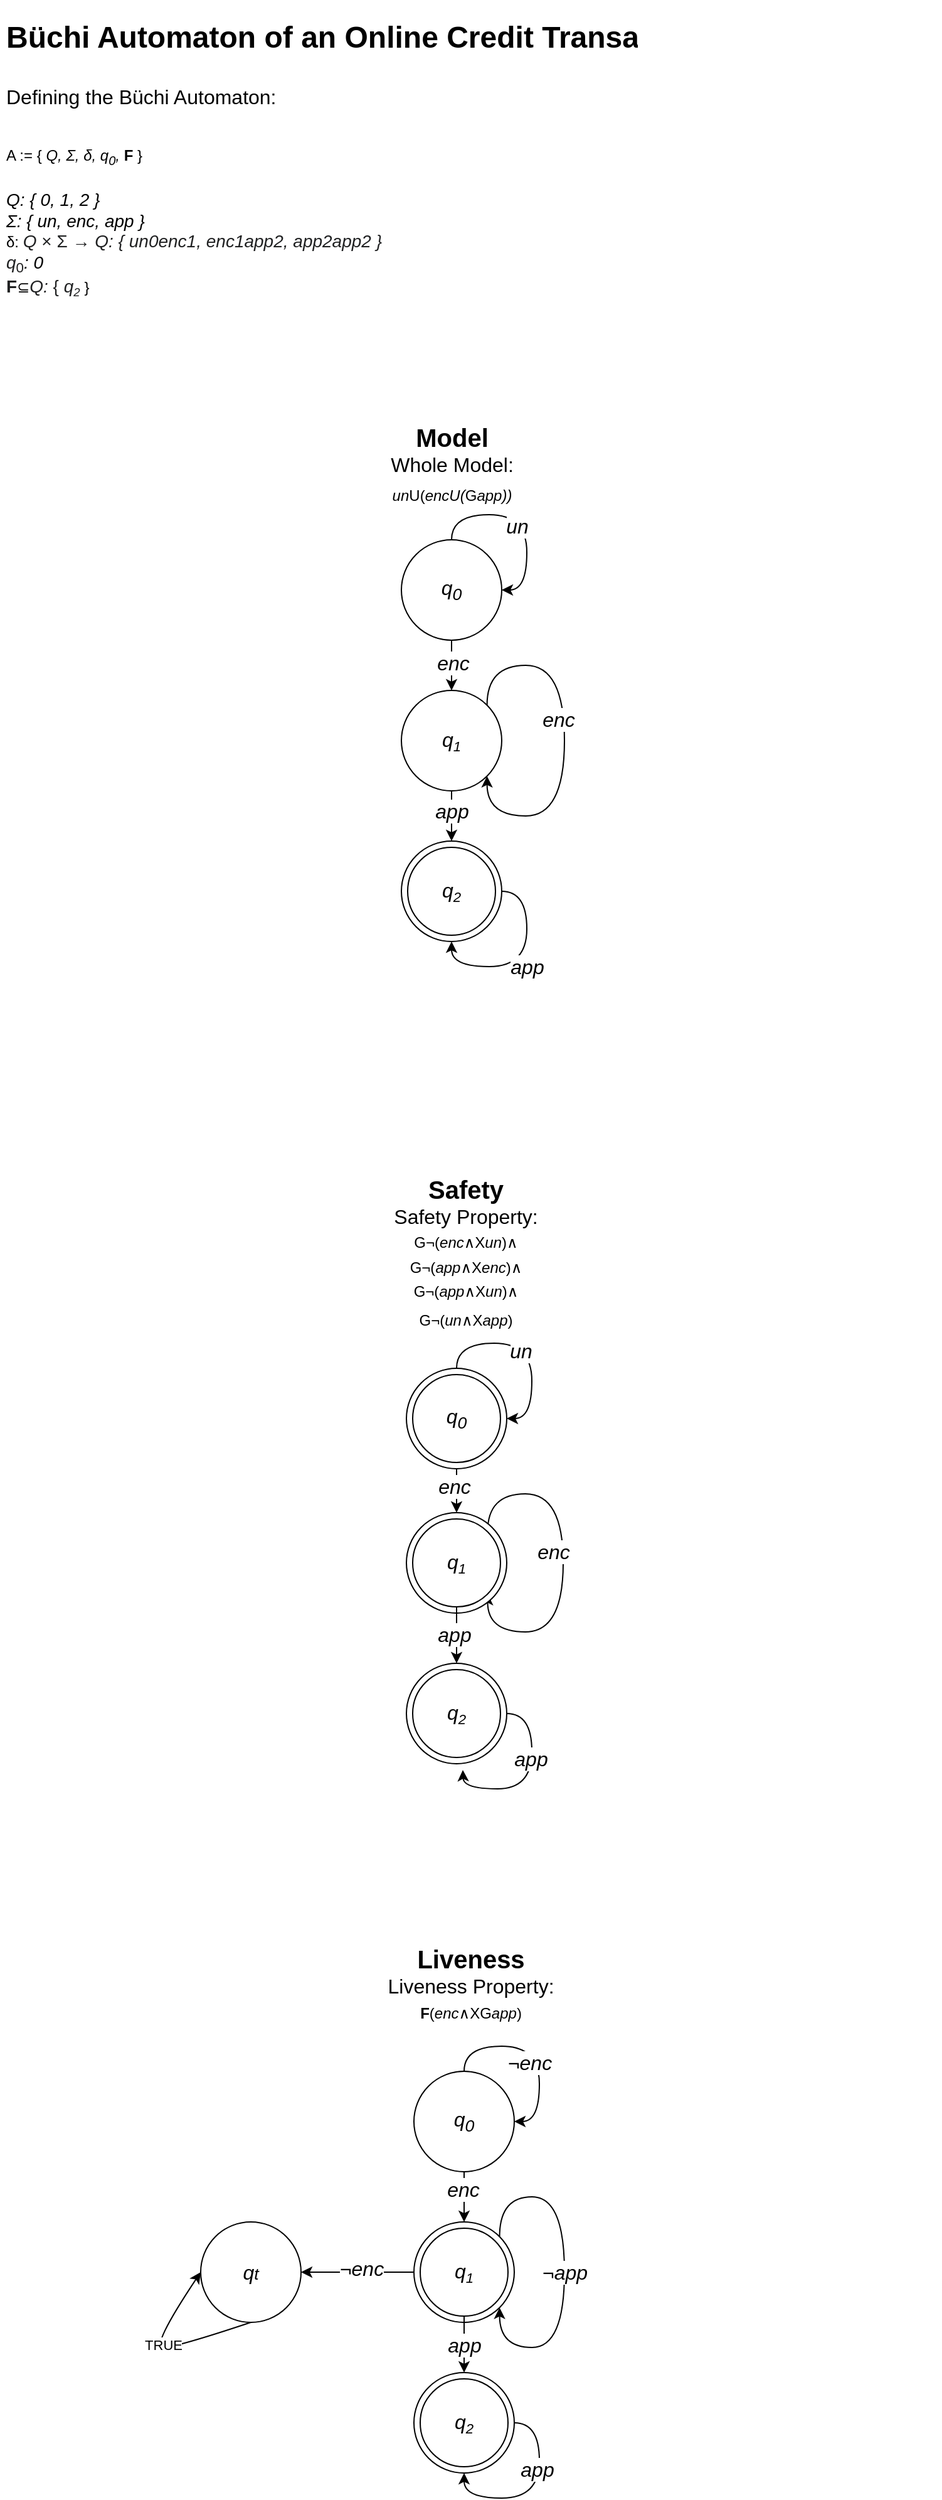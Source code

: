 <mxfile version="20.8.22" type="github">
  <diagram name="Page-1" id="xR51gsvur97eCKODgOBL">
    <mxGraphModel dx="954" dy="560" grid="1" gridSize="10" guides="1" tooltips="1" connect="1" arrows="1" fold="1" page="1" pageScale="1" pageWidth="850" pageHeight="1100" math="0" shadow="0">
      <root>
        <mxCell id="0" />
        <mxCell id="1" parent="0" />
        <mxCell id="qmPyTNHQybEkA9Gj_RSF-1" value="&lt;h1&gt;&lt;span style=&quot;background-color: initial;&quot;&gt;Büchi Automaton of an Online Credit Transaction&lt;/span&gt;&lt;/h1&gt;&lt;h1&gt;&lt;span style=&quot;background-color: initial;&quot;&gt;&lt;span style=&quot;font-weight: normal;&quot;&gt;&lt;font style=&quot;font-size: 16px;&quot;&gt;Defining the Büchi Automaton:&lt;/font&gt;&lt;/span&gt;&lt;/span&gt;&lt;/h1&gt;&lt;h1&gt;&lt;span style=&quot;background-color: initial; font-size: 12px;&quot;&gt;&lt;span style=&quot;font-weight: normal;&quot;&gt;A := { &lt;/span&gt;&lt;i style=&quot;font-weight: normal;&quot;&gt;Q, Σ, δ, q&lt;sub&gt;0&lt;/sub&gt;, &lt;/i&gt;F &lt;span style=&quot;font-weight: normal;&quot;&gt;}&lt;/span&gt;&lt;/span&gt;&lt;br&gt;&lt;/h1&gt;&lt;div style=&quot;font-size: 14px;&quot;&gt;&lt;i style=&quot;&quot;&gt;&lt;font style=&quot;font-size: 14px;&quot;&gt;Q: { 0, 1, 2 }&lt;/font&gt;&lt;/i&gt;&lt;/div&gt;&lt;div style=&quot;font-size: 14px;&quot;&gt;&lt;i style=&quot;&quot;&gt;&lt;font style=&quot;font-size: 14px;&quot;&gt;Σ: { un, enc, app }&lt;/font&gt;&lt;/i&gt;&lt;/div&gt;δ:&amp;nbsp;&lt;i style=&quot;color: rgb(32, 33, 34); font-family: sans-serif; font-size: 14px; background-color: rgb(255, 255, 255);&quot;&gt;Q&lt;/i&gt;&lt;span style=&quot;color: rgb(32, 33, 34); font-family: sans-serif; font-size: 14px; background-color: rgb(255, 255, 255);&quot;&gt;&amp;nbsp;×&amp;nbsp;Σ&amp;nbsp;→&amp;nbsp;&lt;/span&gt;&lt;i style=&quot;color: rgb(32, 33, 34); font-family: sans-serif; font-size: 14px; background-color: rgb(255, 255, 255);&quot;&gt;Q: { un0enc1, enc1app2, app2app2 }&lt;br&gt;&lt;/i&gt;&lt;i style=&quot;color: rgb(32, 33, 34); font-family: sans-serif; font-size: 14px; background-color: rgb(255, 255, 255);&quot;&gt;q&lt;/i&gt;&lt;sub style=&quot;line-height: 1; font-size: 11.2px; color: rgb(32, 33, 34); font-family: sans-serif; background-color: rgb(255, 255, 255);&quot;&gt;0&lt;/sub&gt;&lt;i style=&quot;border-color: var(--border-color); font-size: 14px;&quot;&gt;: 0&lt;br&gt;&lt;/i&gt;&lt;b style=&quot;color: rgb(32, 33, 34); font-family: sans-serif; font-size: 14px; background-color: rgb(255, 255, 255);&quot;&gt;F&lt;/b&gt;⊆&lt;i style=&quot;color: rgb(32, 33, 34); font-family: sans-serif; font-size: 14px; background-color: rgb(255, 255, 255);&quot;&gt;Q: &lt;/i&gt;&lt;span style=&quot;color: rgb(32, 33, 34); font-family: sans-serif; font-size: 14px; background-color: rgb(255, 255, 255);&quot;&gt;{&amp;nbsp;&lt;/span&gt;&lt;i style=&quot;border-color: var(--border-color); color: rgb(32, 33, 34); font-family: sans-serif; font-size: 14px; background-color: rgb(255, 255, 255);&quot;&gt;q&lt;/i&gt;&lt;i style=&quot;border-color: var(--border-color); color: rgb(32, 33, 34); font-family: sans-serif; background-color: rgb(255, 255, 255); font-size: 11.2px;&quot;&gt;&lt;sub&gt;2&lt;/sub&gt;&lt;/i&gt;&amp;nbsp;}&lt;i style=&quot;color: rgb(32, 33, 34); font-family: sans-serif; font-size: 14px; background-color: rgb(255, 255, 255);&quot;&gt;&lt;br&gt;&lt;/i&gt;" style="text;html=1;strokeColor=none;fillColor=none;spacing=5;spacingTop=-20;whiteSpace=wrap;overflow=hidden;rounded=0;" parent="1" vertex="1">
          <mxGeometry x="40" y="40" width="750" height="270" as="geometry" />
        </mxCell>
        <mxCell id="qmPyTNHQybEkA9Gj_RSF-8" value="" style="ellipse;whiteSpace=wrap;html=1;aspect=fixed;fontSize=16;" parent="1" vertex="1">
          <mxGeometry x="370" y="1920" width="80" height="80" as="geometry" />
        </mxCell>
        <mxCell id="qmPyTNHQybEkA9Gj_RSF-9" value="" style="ellipse;whiteSpace=wrap;html=1;aspect=fixed;fontSize=16;" parent="1" vertex="1">
          <mxGeometry x="375" y="1925" width="70" height="70" as="geometry" />
        </mxCell>
        <mxCell id="qmPyTNHQybEkA9Gj_RSF-10" value="" style="ellipse;whiteSpace=wrap;html=1;aspect=fixed;fontSize=16;" parent="1" vertex="1">
          <mxGeometry x="370" y="1800" width="80" height="80" as="geometry" />
        </mxCell>
        <mxCell id="qmPyTNHQybEkA9Gj_RSF-47" value="&lt;i&gt;app&lt;/i&gt;" style="edgeStyle=orthogonalEdgeStyle;curved=1;rounded=0;orthogonalLoop=1;jettySize=auto;html=1;entryX=0.5;entryY=0;entryDx=0;entryDy=0;fontSize=16;" parent="1" source="qmPyTNHQybEkA9Gj_RSF-11" target="qmPyTNHQybEkA9Gj_RSF-8" edge="1">
          <mxGeometry relative="1" as="geometry" />
        </mxCell>
        <mxCell id="qmPyTNHQybEkA9Gj_RSF-11" value="" style="ellipse;whiteSpace=wrap;html=1;aspect=fixed;fontSize=16;" parent="1" vertex="1">
          <mxGeometry x="375" y="1805" width="70" height="70" as="geometry" />
        </mxCell>
        <mxCell id="qmPyTNHQybEkA9Gj_RSF-48" style="edgeStyle=orthogonalEdgeStyle;curved=1;rounded=0;orthogonalLoop=1;jettySize=auto;html=1;exitX=0.5;exitY=1;exitDx=0;exitDy=0;entryX=0.5;entryY=0;entryDx=0;entryDy=0;fontSize=16;" parent="1" source="qmPyTNHQybEkA9Gj_RSF-12" target="qmPyTNHQybEkA9Gj_RSF-10" edge="1">
          <mxGeometry relative="1" as="geometry" />
        </mxCell>
        <mxCell id="qmPyTNHQybEkA9Gj_RSF-73" value="&lt;i&gt;enc&lt;/i&gt;" style="edgeLabel;html=1;align=center;verticalAlign=middle;resizable=0;points=[];fontSize=16;" parent="qmPyTNHQybEkA9Gj_RSF-48" vertex="1" connectable="0">
          <mxGeometry x="-0.3" y="-1" relative="1" as="geometry">
            <mxPoint as="offset" />
          </mxGeometry>
        </mxCell>
        <mxCell id="qmPyTNHQybEkA9Gj_RSF-12" value="" style="ellipse;whiteSpace=wrap;html=1;aspect=fixed;fontSize=16;" parent="1" vertex="1">
          <mxGeometry x="370" y="1680" width="80" height="80" as="geometry" />
        </mxCell>
        <mxCell id="qmPyTNHQybEkA9Gj_RSF-13" value="" style="ellipse;whiteSpace=wrap;html=1;aspect=fixed;fontSize=16;" parent="1" vertex="1">
          <mxGeometry x="360" y="700" width="80" height="80" as="geometry" />
        </mxCell>
        <mxCell id="qmPyTNHQybEkA9Gj_RSF-14" value="" style="ellipse;whiteSpace=wrap;html=1;aspect=fixed;fontSize=16;" parent="1" vertex="1">
          <mxGeometry x="365" y="705" width="70" height="70" as="geometry" />
        </mxCell>
        <mxCell id="qmPyTNHQybEkA9Gj_RSF-43" style="edgeStyle=orthogonalEdgeStyle;curved=1;rounded=0;orthogonalLoop=1;jettySize=auto;html=1;exitX=0.5;exitY=1;exitDx=0;exitDy=0;entryX=0.5;entryY=0;entryDx=0;entryDy=0;fontSize=16;" parent="1" source="qmPyTNHQybEkA9Gj_RSF-15" target="qmPyTNHQybEkA9Gj_RSF-13" edge="1">
          <mxGeometry relative="1" as="geometry" />
        </mxCell>
        <mxCell id="qmPyTNHQybEkA9Gj_RSF-74" value="&lt;i&gt;app&lt;/i&gt;" style="edgeLabel;html=1;align=center;verticalAlign=middle;resizable=0;points=[];fontSize=16;" parent="qmPyTNHQybEkA9Gj_RSF-43" vertex="1" connectable="0">
          <mxGeometry x="-0.2" relative="1" as="geometry">
            <mxPoint as="offset" />
          </mxGeometry>
        </mxCell>
        <mxCell id="qmPyTNHQybEkA9Gj_RSF-15" value="" style="ellipse;whiteSpace=wrap;html=1;aspect=fixed;fontSize=16;" parent="1" vertex="1">
          <mxGeometry x="360" y="580" width="80" height="80" as="geometry" />
        </mxCell>
        <mxCell id="qmPyTNHQybEkA9Gj_RSF-42" style="edgeStyle=orthogonalEdgeStyle;curved=1;rounded=0;orthogonalLoop=1;jettySize=auto;html=1;exitX=0.5;exitY=1;exitDx=0;exitDy=0;entryX=0.5;entryY=0;entryDx=0;entryDy=0;fontSize=16;" parent="1" source="qmPyTNHQybEkA9Gj_RSF-17" target="qmPyTNHQybEkA9Gj_RSF-15" edge="1">
          <mxGeometry relative="1" as="geometry" />
        </mxCell>
        <mxCell id="qmPyTNHQybEkA9Gj_RSF-69" value="&lt;i&gt;enc&lt;/i&gt;" style="edgeLabel;html=1;align=center;verticalAlign=middle;resizable=0;points=[];fontSize=16;" parent="qmPyTNHQybEkA9Gj_RSF-42" vertex="1" connectable="0">
          <mxGeometry x="-0.1" y="1" relative="1" as="geometry">
            <mxPoint as="offset" />
          </mxGeometry>
        </mxCell>
        <mxCell id="qmPyTNHQybEkA9Gj_RSF-17" value="" style="ellipse;whiteSpace=wrap;html=1;aspect=fixed;fontSize=16;" parent="1" vertex="1">
          <mxGeometry x="360" y="460" width="80" height="80" as="geometry" />
        </mxCell>
        <mxCell id="qmPyTNHQybEkA9Gj_RSF-59" style="edgeStyle=orthogonalEdgeStyle;curved=1;rounded=0;orthogonalLoop=1;jettySize=auto;html=1;exitX=1;exitY=0.5;exitDx=0;exitDy=0;fontSize=16;" parent="1" source="qmPyTNHQybEkA9Gj_RSF-18" edge="1">
          <mxGeometry relative="1" as="geometry">
            <mxPoint x="409" y="1440" as="targetPoint" />
          </mxGeometry>
        </mxCell>
        <mxCell id="qmPyTNHQybEkA9Gj_RSF-77" value="&lt;i&gt;app&lt;/i&gt;" style="edgeLabel;html=1;align=center;verticalAlign=middle;resizable=0;points=[];fontSize=16;" parent="qmPyTNHQybEkA9Gj_RSF-59" vertex="1" connectable="0">
          <mxGeometry x="-0.253" y="-1" relative="1" as="geometry">
            <mxPoint as="offset" />
          </mxGeometry>
        </mxCell>
        <mxCell id="qmPyTNHQybEkA9Gj_RSF-18" value="" style="ellipse;whiteSpace=wrap;html=1;aspect=fixed;fontSize=16;" parent="1" vertex="1">
          <mxGeometry x="364" y="1355" width="80" height="80" as="geometry" />
        </mxCell>
        <mxCell id="qmPyTNHQybEkA9Gj_RSF-19" value="" style="ellipse;whiteSpace=wrap;html=1;aspect=fixed;fontSize=16;" parent="1" vertex="1">
          <mxGeometry x="369" y="1360" width="70" height="70" as="geometry" />
        </mxCell>
        <mxCell id="qmPyTNHQybEkA9Gj_RSF-58" style="edgeStyle=orthogonalEdgeStyle;curved=1;rounded=0;orthogonalLoop=1;jettySize=auto;html=1;exitX=1;exitY=0;exitDx=0;exitDy=0;fontSize=16;entryX=1;entryY=1;entryDx=0;entryDy=0;" parent="1" source="qmPyTNHQybEkA9Gj_RSF-24" target="qmPyTNHQybEkA9Gj_RSF-24" edge="1">
          <mxGeometry relative="1" as="geometry">
            <mxPoint x="449" y="1270" as="targetPoint" />
            <Array as="points">
              <mxPoint x="429" y="1220" />
              <mxPoint x="489" y="1220" />
              <mxPoint x="489" y="1330" />
              <mxPoint x="429" y="1330" />
            </Array>
          </mxGeometry>
        </mxCell>
        <mxCell id="qmPyTNHQybEkA9Gj_RSF-67" value="&lt;i&gt;enc&lt;/i&gt;" style="edgeLabel;html=1;align=center;verticalAlign=middle;resizable=0;points=[];fontSize=16;" parent="qmPyTNHQybEkA9Gj_RSF-58" vertex="1" connectable="0">
          <mxGeometry x="-0.067" y="-8" relative="1" as="geometry">
            <mxPoint as="offset" />
          </mxGeometry>
        </mxCell>
        <mxCell id="qmPyTNHQybEkA9Gj_RSF-23" value="" style="ellipse;whiteSpace=wrap;html=1;aspect=fixed;fontSize=16;" parent="1" vertex="1">
          <mxGeometry x="364" y="1235" width="80" height="80" as="geometry" />
        </mxCell>
        <mxCell id="qmPyTNHQybEkA9Gj_RSF-50" style="edgeStyle=orthogonalEdgeStyle;curved=1;rounded=0;orthogonalLoop=1;jettySize=auto;html=1;entryX=0.5;entryY=0;entryDx=0;entryDy=0;fontSize=16;" parent="1" source="qmPyTNHQybEkA9Gj_RSF-24" target="qmPyTNHQybEkA9Gj_RSF-18" edge="1">
          <mxGeometry relative="1" as="geometry" />
        </mxCell>
        <mxCell id="qmPyTNHQybEkA9Gj_RSF-75" value="&lt;i&gt;app&lt;/i&gt;" style="edgeLabel;html=1;align=center;verticalAlign=middle;resizable=0;points=[];fontSize=16;" parent="qmPyTNHQybEkA9Gj_RSF-50" vertex="1" connectable="0">
          <mxGeometry x="-0.022" y="-2" relative="1" as="geometry">
            <mxPoint as="offset" />
          </mxGeometry>
        </mxCell>
        <mxCell id="qmPyTNHQybEkA9Gj_RSF-24" value="" style="ellipse;whiteSpace=wrap;html=1;aspect=fixed;fontSize=16;" parent="1" vertex="1">
          <mxGeometry x="369" y="1240" width="70" height="70" as="geometry" />
        </mxCell>
        <mxCell id="qmPyTNHQybEkA9Gj_RSF-45" style="edgeStyle=orthogonalEdgeStyle;curved=1;rounded=0;orthogonalLoop=1;jettySize=auto;html=1;entryX=0.5;entryY=0;entryDx=0;entryDy=0;fontSize=16;" parent="1" source="qmPyTNHQybEkA9Gj_RSF-27" target="qmPyTNHQybEkA9Gj_RSF-23" edge="1">
          <mxGeometry relative="1" as="geometry" />
        </mxCell>
        <mxCell id="qmPyTNHQybEkA9Gj_RSF-72" value="&lt;i&gt;enc&lt;/i&gt;" style="edgeLabel;html=1;align=center;verticalAlign=middle;resizable=0;points=[];fontSize=16;" parent="qmPyTNHQybEkA9Gj_RSF-45" vertex="1" connectable="0">
          <mxGeometry x="-0.378" y="-2" relative="1" as="geometry">
            <mxPoint as="offset" />
          </mxGeometry>
        </mxCell>
        <mxCell id="qmPyTNHQybEkA9Gj_RSF-27" value="" style="ellipse;whiteSpace=wrap;html=1;aspect=fixed;fontSize=16;" parent="1" vertex="1">
          <mxGeometry x="364" y="1120" width="80" height="80" as="geometry" />
        </mxCell>
        <mxCell id="qmPyTNHQybEkA9Gj_RSF-28" value="" style="ellipse;whiteSpace=wrap;html=1;aspect=fixed;fontSize=16;" parent="1" vertex="1">
          <mxGeometry x="369" y="1125" width="70" height="70" as="geometry" />
        </mxCell>
        <mxCell id="qmPyTNHQybEkA9Gj_RSF-29" value="&lt;i&gt;q&lt;sub&gt;0&lt;/sub&gt;&lt;/i&gt;" style="text;html=1;strokeColor=none;fillColor=none;align=center;verticalAlign=middle;whiteSpace=wrap;rounded=0;fontSize=16;" parent="1" vertex="1">
          <mxGeometry x="370" y="485" width="60" height="30" as="geometry" />
        </mxCell>
        <mxCell id="qmPyTNHQybEkA9Gj_RSF-30" value="&lt;i&gt;q&lt;sub&gt;0&lt;/sub&gt;&lt;/i&gt;" style="text;html=1;strokeColor=none;fillColor=none;align=center;verticalAlign=middle;whiteSpace=wrap;rounded=0;fontSize=16;" parent="1" vertex="1">
          <mxGeometry x="374" y="1145" width="60" height="30" as="geometry" />
        </mxCell>
        <mxCell id="qmPyTNHQybEkA9Gj_RSF-31" value="&lt;i&gt;q&lt;sub&gt;0&lt;/sub&gt;&lt;/i&gt;" style="text;html=1;strokeColor=none;fillColor=none;align=center;verticalAlign=middle;whiteSpace=wrap;rounded=0;fontSize=16;" parent="1" vertex="1">
          <mxGeometry x="380" y="1705" width="60" height="30" as="geometry" />
        </mxCell>
        <mxCell id="qmPyTNHQybEkA9Gj_RSF-32" value="&lt;i&gt;q&lt;span style=&quot;font-size: 13.333px;&quot;&gt;&lt;sub&gt;1&lt;/sub&gt;&lt;/span&gt;&lt;/i&gt;" style="text;html=1;strokeColor=none;fillColor=none;align=center;verticalAlign=middle;whiteSpace=wrap;rounded=0;fontSize=16;" parent="1" vertex="1">
          <mxGeometry x="370" y="605" width="60" height="30" as="geometry" />
        </mxCell>
        <mxCell id="qmPyTNHQybEkA9Gj_RSF-35" value="&lt;i&gt;q&lt;span style=&quot;font-size: 13.333px;&quot;&gt;&lt;sub&gt;2&lt;/sub&gt;&lt;/span&gt;&lt;/i&gt;" style="text;html=1;strokeColor=none;fillColor=none;align=center;verticalAlign=middle;whiteSpace=wrap;rounded=0;fontSize=16;" parent="1" vertex="1">
          <mxGeometry x="370" y="725" width="60" height="30" as="geometry" />
        </mxCell>
        <mxCell id="qmPyTNHQybEkA9Gj_RSF-36" value="&lt;i&gt;q&lt;span style=&quot;font-size: 13.333px;&quot;&gt;&lt;sub&gt;2&lt;/sub&gt;&lt;/span&gt;&lt;/i&gt;" style="text;html=1;strokeColor=none;fillColor=none;align=center;verticalAlign=middle;whiteSpace=wrap;rounded=0;fontSize=16;" parent="1" vertex="1">
          <mxGeometry x="374" y="1380" width="60" height="30" as="geometry" />
        </mxCell>
        <mxCell id="qmPyTNHQybEkA9Gj_RSF-37" value="&lt;i&gt;q&lt;span style=&quot;font-size: 13.333px;&quot;&gt;&lt;sub&gt;2&lt;/sub&gt;&lt;/span&gt;&lt;/i&gt;" style="text;html=1;strokeColor=none;fillColor=none;align=center;verticalAlign=middle;whiteSpace=wrap;rounded=0;fontSize=16;" parent="1" vertex="1">
          <mxGeometry x="380" y="1945" width="60" height="30" as="geometry" />
        </mxCell>
        <mxCell id="qmPyTNHQybEkA9Gj_RSF-38" value="&lt;i&gt;q&lt;span style=&quot;font-size: 13.333px;&quot;&gt;&lt;sub&gt;1&lt;/sub&gt;&lt;/span&gt;&lt;/i&gt;" style="text;html=1;strokeColor=none;fillColor=none;align=center;verticalAlign=middle;whiteSpace=wrap;rounded=0;fontSize=16;" parent="1" vertex="1">
          <mxGeometry x="374" y="1260" width="60" height="30" as="geometry" />
        </mxCell>
        <mxCell id="qmPyTNHQybEkA9Gj_RSF-39" value="&lt;i&gt;q&lt;span style=&quot;font-size: 13.333px;&quot;&gt;&lt;sub&gt;1&lt;/sub&gt;&lt;/span&gt;&lt;/i&gt;" style="text;html=1;strokeColor=none;fillColor=none;align=center;verticalAlign=middle;whiteSpace=wrap;rounded=0;fontSize=16;" parent="1" vertex="1">
          <mxGeometry x="380" y="1825" width="60" height="30" as="geometry" />
        </mxCell>
        <mxCell id="qmPyTNHQybEkA9Gj_RSF-41" style="edgeStyle=orthogonalEdgeStyle;curved=1;rounded=0;orthogonalLoop=1;jettySize=auto;html=1;exitX=0.5;exitY=0;exitDx=0;exitDy=0;entryX=1;entryY=0.5;entryDx=0;entryDy=0;fontSize=16;" parent="1" source="qmPyTNHQybEkA9Gj_RSF-17" target="qmPyTNHQybEkA9Gj_RSF-17" edge="1">
          <mxGeometry relative="1" as="geometry" />
        </mxCell>
        <mxCell id="qmPyTNHQybEkA9Gj_RSF-63" value="&lt;i&gt;un&lt;/i&gt;" style="edgeLabel;html=1;align=center;verticalAlign=middle;resizable=0;points=[];fontSize=16;" parent="qmPyTNHQybEkA9Gj_RSF-41" vertex="1" connectable="0">
          <mxGeometry x="0.113" y="-8" relative="1" as="geometry">
            <mxPoint as="offset" />
          </mxGeometry>
        </mxCell>
        <mxCell id="qmPyTNHQybEkA9Gj_RSF-51" style="edgeStyle=orthogonalEdgeStyle;curved=1;rounded=0;orthogonalLoop=1;jettySize=auto;html=1;exitX=1;exitY=0;exitDx=0;exitDy=0;entryX=1;entryY=1;entryDx=0;entryDy=0;fontSize=16;" parent="1" source="qmPyTNHQybEkA9Gj_RSF-15" target="qmPyTNHQybEkA9Gj_RSF-15" edge="1">
          <mxGeometry relative="1" as="geometry">
            <Array as="points">
              <mxPoint x="428" y="560" />
              <mxPoint x="490" y="560" />
              <mxPoint x="490" y="680" />
              <mxPoint x="428" y="680" />
            </Array>
          </mxGeometry>
        </mxCell>
        <mxCell id="qmPyTNHQybEkA9Gj_RSF-66" value="&lt;i&gt;enc&lt;/i&gt;" style="edgeLabel;html=1;align=center;verticalAlign=middle;resizable=0;points=[];fontSize=16;" parent="qmPyTNHQybEkA9Gj_RSF-51" vertex="1" connectable="0">
          <mxGeometry x="-0.113" y="-5" relative="1" as="geometry">
            <mxPoint as="offset" />
          </mxGeometry>
        </mxCell>
        <mxCell id="qmPyTNHQybEkA9Gj_RSF-52" value="&lt;i&gt;app&lt;/i&gt;" style="edgeStyle=orthogonalEdgeStyle;curved=1;rounded=0;orthogonalLoop=1;jettySize=auto;html=1;exitX=1;exitY=0.5;exitDx=0;exitDy=0;entryX=0.5;entryY=1;entryDx=0;entryDy=0;fontSize=16;" parent="1" source="qmPyTNHQybEkA9Gj_RSF-13" target="qmPyTNHQybEkA9Gj_RSF-13" edge="1">
          <mxGeometry relative="1" as="geometry" />
        </mxCell>
        <mxCell id="qmPyTNHQybEkA9Gj_RSF-57" style="edgeStyle=orthogonalEdgeStyle;curved=1;rounded=0;orthogonalLoop=1;jettySize=auto;html=1;exitX=0.5;exitY=0;exitDx=0;exitDy=0;entryX=1;entryY=0.5;entryDx=0;entryDy=0;fontSize=16;" parent="1" source="qmPyTNHQybEkA9Gj_RSF-27" target="qmPyTNHQybEkA9Gj_RSF-27" edge="1">
          <mxGeometry relative="1" as="geometry" />
        </mxCell>
        <mxCell id="qmPyTNHQybEkA9Gj_RSF-64" value="&lt;i&gt;un&lt;/i&gt;" style="edgeLabel;html=1;align=center;verticalAlign=middle;resizable=0;points=[];fontSize=16;" parent="qmPyTNHQybEkA9Gj_RSF-57" vertex="1" connectable="0">
          <mxGeometry x="-0.113" y="-6" relative="1" as="geometry">
            <mxPoint as="offset" />
          </mxGeometry>
        </mxCell>
        <mxCell id="qmPyTNHQybEkA9Gj_RSF-60" style="edgeStyle=orthogonalEdgeStyle;curved=1;rounded=0;orthogonalLoop=1;jettySize=auto;html=1;exitX=0.5;exitY=0;exitDx=0;exitDy=0;entryX=1;entryY=0.5;entryDx=0;entryDy=0;fontSize=16;" parent="1" source="qmPyTNHQybEkA9Gj_RSF-12" target="qmPyTNHQybEkA9Gj_RSF-12" edge="1">
          <mxGeometry relative="1" as="geometry" />
        </mxCell>
        <mxCell id="qmPyTNHQybEkA9Gj_RSF-65" value="&lt;i style=&quot;border-color: var(--border-color);&quot;&gt;¬enc&lt;/i&gt;" style="edgeLabel;html=1;align=center;verticalAlign=middle;resizable=0;points=[];fontSize=16;" parent="qmPyTNHQybEkA9Gj_RSF-60" vertex="1" connectable="0">
          <mxGeometry x="0.163" y="-8" relative="1" as="geometry">
            <mxPoint as="offset" />
          </mxGeometry>
        </mxCell>
        <mxCell id="qmPyTNHQybEkA9Gj_RSF-62" style="edgeStyle=orthogonalEdgeStyle;curved=1;rounded=0;orthogonalLoop=1;jettySize=auto;html=1;exitX=1;exitY=0.5;exitDx=0;exitDy=0;entryX=0.5;entryY=1;entryDx=0;entryDy=0;fontSize=16;" parent="1" source="qmPyTNHQybEkA9Gj_RSF-8" target="qmPyTNHQybEkA9Gj_RSF-8" edge="1">
          <mxGeometry relative="1" as="geometry" />
        </mxCell>
        <mxCell id="qmPyTNHQybEkA9Gj_RSF-76" value="&lt;i&gt;app&lt;/i&gt;" style="edgeLabel;html=1;align=center;verticalAlign=middle;resizable=0;points=[];fontSize=16;" parent="qmPyTNHQybEkA9Gj_RSF-62" vertex="1" connectable="0">
          <mxGeometry x="-0.287" y="-2" relative="1" as="geometry">
            <mxPoint as="offset" />
          </mxGeometry>
        </mxCell>
        <mxCell id="qmPyTNHQybEkA9Gj_RSF-71" value="&lt;i style=&quot;border-color: var(--border-color);&quot;&gt;¬app&lt;/i&gt;" style="edgeStyle=orthogonalEdgeStyle;curved=1;rounded=0;orthogonalLoop=1;jettySize=auto;html=1;exitX=1;exitY=0;exitDx=0;exitDy=0;entryX=1;entryY=1;entryDx=0;entryDy=0;fontSize=16;" parent="1" source="qmPyTNHQybEkA9Gj_RSF-10" target="qmPyTNHQybEkA9Gj_RSF-10" edge="1">
          <mxGeometry relative="1" as="geometry">
            <Array as="points">
              <mxPoint x="438" y="1780" />
              <mxPoint x="490" y="1780" />
              <mxPoint x="490" y="1900" />
              <mxPoint x="438" y="1900" />
            </Array>
          </mxGeometry>
        </mxCell>
        <mxCell id="qmPyTNHQybEkA9Gj_RSF-78" value="&lt;b&gt;&lt;font style=&quot;font-size: 20px;&quot;&gt;Model&lt;br&gt;&lt;/font&gt;&lt;/b&gt;Whole Model:&lt;br style=&quot;border-color: var(--border-color); font-size: 12px; text-align: left;&quot;&gt;&lt;i style=&quot;border-color: var(--border-color); font-size: 12px; text-align: left;&quot;&gt;un&lt;/i&gt;&lt;span style=&quot;font-size: 12px; text-align: left;&quot;&gt;U(&lt;/span&gt;&lt;i style=&quot;border-color: var(--border-color); font-size: 12px; text-align: left;&quot;&gt;encU(&lt;/i&gt;&lt;span style=&quot;font-size: 12px; text-align: left;&quot;&gt;G&lt;/span&gt;&lt;i style=&quot;border-color: var(--border-color); font-size: 12px; text-align: left;&quot;&gt;app))&lt;/i&gt;&lt;b&gt;&lt;font style=&quot;font-size: 20px;&quot;&gt;&lt;br&gt;&lt;/font&gt;&lt;/b&gt;" style="text;html=1;align=center;verticalAlign=middle;resizable=0;points=[];autosize=1;strokeColor=none;fillColor=none;fontSize=16;" parent="1" vertex="1">
          <mxGeometry x="340" y="360" width="120" height="80" as="geometry" />
        </mxCell>
        <mxCell id="qmPyTNHQybEkA9Gj_RSF-79" value="&lt;b&gt;&lt;font style=&quot;font-size: 20px;&quot;&gt;Safety&lt;br&gt;&lt;/font&gt;&lt;/b&gt;Safety Property:&lt;br style=&quot;border-color: var(--border-color); font-size: 12px; text-align: left;&quot;&gt;&lt;span style=&quot;font-size: 12px; text-align: left;&quot;&gt;G¬(&lt;/span&gt;&lt;i style=&quot;border-color: var(--border-color); font-size: 12px; text-align: left;&quot;&gt;enc&lt;/i&gt;&lt;span style=&quot;font-size: 12px; text-align: left;&quot;&gt;∧X&lt;/span&gt;&lt;i style=&quot;border-color: var(--border-color); font-size: 12px; text-align: left;&quot;&gt;un&lt;/i&gt;&lt;span style=&quot;font-size: 12px; text-align: left;&quot;&gt;)∧&lt;/span&gt;&lt;br style=&quot;border-color: var(--border-color); font-size: 12px; text-align: left;&quot;&gt;&lt;span style=&quot;font-size: 12px; text-align: left;&quot;&gt;G¬(&lt;/span&gt;&lt;i style=&quot;border-color: var(--border-color); font-size: 12px; text-align: left;&quot;&gt;app&lt;/i&gt;&lt;span style=&quot;font-size: 12px; text-align: left;&quot;&gt;∧X&lt;/span&gt;&lt;i style=&quot;border-color: var(--border-color); font-size: 12px; text-align: left;&quot;&gt;enc&lt;/i&gt;&lt;span style=&quot;font-size: 12px; text-align: left;&quot;&gt;)∧&lt;/span&gt;&lt;br style=&quot;border-color: var(--border-color); font-size: 12px; text-align: left;&quot;&gt;&lt;span style=&quot;font-size: 12px; text-align: left;&quot;&gt;G¬(&lt;/span&gt;&lt;i style=&quot;border-color: var(--border-color); font-size: 12px; text-align: left;&quot;&gt;app&lt;/i&gt;&lt;span style=&quot;font-size: 12px; text-align: left;&quot;&gt;∧X&lt;/span&gt;&lt;i style=&quot;border-color: var(--border-color); font-size: 12px; text-align: left;&quot;&gt;un&lt;/i&gt;&lt;span style=&quot;font-size: 12px; text-align: left;&quot;&gt;)∧&lt;/span&gt;&lt;br style=&quot;border-color: var(--border-color); font-size: 12px; text-align: left;&quot;&gt;&lt;span style=&quot;font-size: 12px; text-align: left;&quot;&gt;G¬(&lt;/span&gt;&lt;i style=&quot;border-color: var(--border-color); font-size: 12px; text-align: left;&quot;&gt;un&lt;/i&gt;&lt;span style=&quot;font-size: 12px; text-align: left;&quot;&gt;∧X&lt;/span&gt;&lt;i style=&quot;border-color: var(--border-color); font-size: 12px; text-align: left;&quot;&gt;app&lt;/i&gt;&lt;span style=&quot;font-size: 12px; text-align: left;&quot;&gt;)&lt;/span&gt;&lt;b&gt;&lt;font style=&quot;font-size: 20px;&quot;&gt;&lt;br&gt;&lt;/font&gt;&lt;/b&gt;" style="text;html=1;align=center;verticalAlign=middle;resizable=0;points=[];autosize=1;strokeColor=none;fillColor=none;fontSize=16;" parent="1" vertex="1">
          <mxGeometry x="341" y="958" width="140" height="140" as="geometry" />
        </mxCell>
        <mxCell id="qmPyTNHQybEkA9Gj_RSF-80" value="&lt;b&gt;&lt;font style=&quot;font-size: 20px;&quot;&gt;Liveness&lt;br&gt;&lt;/font&gt;&lt;/b&gt;Liveness Property:&lt;br style=&quot;border-color: var(--border-color); font-size: 12px; text-align: left;&quot;&gt;&lt;b style=&quot;border-color: var(--border-color); font-size: 12px; text-align: left;&quot;&gt;F&lt;/b&gt;&lt;span style=&quot;font-size: 12px; text-align: left;&quot;&gt;(&lt;/span&gt;&lt;i style=&quot;border-color: var(--border-color); font-size: 12px; text-align: left;&quot;&gt;enc&lt;/i&gt;&lt;span style=&quot;font-size: 12px; text-align: left;&quot;&gt;∧XG&lt;/span&gt;&lt;i style=&quot;border-color: var(--border-color); font-size: 12px; text-align: left;&quot;&gt;app&lt;/i&gt;&lt;span style=&quot;font-size: 12px; text-align: left;&quot;&gt;)&lt;/span&gt;" style="text;html=1;align=center;verticalAlign=middle;resizable=0;points=[];autosize=1;strokeColor=none;fillColor=none;fontSize=16;" parent="1" vertex="1">
          <mxGeometry x="335" y="1570" width="160" height="80" as="geometry" />
        </mxCell>
        <mxCell id="wZxVm3SgzsCW4gesqHGC-1" value="" style="ellipse;whiteSpace=wrap;html=1;aspect=fixed;fontSize=16;" vertex="1" parent="1">
          <mxGeometry x="200" y="1800" width="80" height="80" as="geometry" />
        </mxCell>
        <mxCell id="wZxVm3SgzsCW4gesqHGC-2" value="&lt;i&gt;q&lt;span style=&quot;font-size: 13.333px;&quot;&gt;t&lt;/span&gt;&lt;/i&gt;" style="text;html=1;strokeColor=none;fillColor=none;align=center;verticalAlign=middle;whiteSpace=wrap;rounded=0;fontSize=16;" vertex="1" parent="1">
          <mxGeometry x="210" y="1825" width="60" height="30" as="geometry" />
        </mxCell>
        <mxCell id="wZxVm3SgzsCW4gesqHGC-3" value="" style="endArrow=classic;html=1;rounded=0;exitX=0;exitY=0.5;exitDx=0;exitDy=0;entryX=1;entryY=0.5;entryDx=0;entryDy=0;" edge="1" parent="1" source="qmPyTNHQybEkA9Gj_RSF-10" target="wZxVm3SgzsCW4gesqHGC-1">
          <mxGeometry width="50" height="50" relative="1" as="geometry">
            <mxPoint x="400" y="1960" as="sourcePoint" />
            <mxPoint x="450" y="1910" as="targetPoint" />
          </mxGeometry>
        </mxCell>
        <mxCell id="wZxVm3SgzsCW4gesqHGC-5" value="&lt;i style=&quot;border-color: var(--border-color); font-size: 16px;&quot;&gt;¬enc&lt;/i&gt;" style="edgeLabel;html=1;align=center;verticalAlign=middle;resizable=0;points=[];" vertex="1" connectable="0" parent="wZxVm3SgzsCW4gesqHGC-3">
          <mxGeometry x="-0.067" y="-3" relative="1" as="geometry">
            <mxPoint as="offset" />
          </mxGeometry>
        </mxCell>
        <mxCell id="wZxVm3SgzsCW4gesqHGC-6" value="" style="endArrow=classic;html=1;exitX=0.5;exitY=1;exitDx=0;exitDy=0;entryX=0;entryY=0.5;entryDx=0;entryDy=0;curved=1;" edge="1" parent="1" source="wZxVm3SgzsCW4gesqHGC-1" target="wZxVm3SgzsCW4gesqHGC-1">
          <mxGeometry width="50" height="50" relative="1" as="geometry">
            <mxPoint x="400" y="1860" as="sourcePoint" />
            <mxPoint x="450" y="1810" as="targetPoint" />
            <Array as="points">
              <mxPoint x="180" y="1900" />
              <mxPoint x="160" y="1900" />
            </Array>
          </mxGeometry>
        </mxCell>
        <mxCell id="wZxVm3SgzsCW4gesqHGC-7" value="TRUE" style="edgeLabel;html=1;align=center;verticalAlign=middle;resizable=0;points=[];" vertex="1" connectable="0" parent="wZxVm3SgzsCW4gesqHGC-6">
          <mxGeometry x="-0.057" y="-2" relative="1" as="geometry">
            <mxPoint as="offset" />
          </mxGeometry>
        </mxCell>
      </root>
    </mxGraphModel>
  </diagram>
</mxfile>

